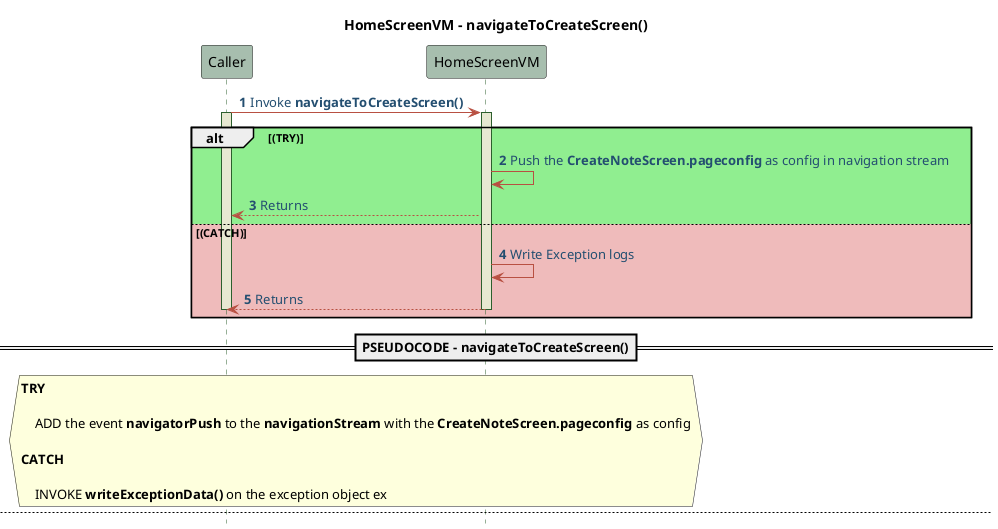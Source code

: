 @startuml HomeScreenVM - Sequence -Pseudo 
!define POSITIVERESPONSE 90EE90

!define NEGATIVEERESPONSE EFBBBB

!define NUETRALRESPONSE F2DC79

skinparam sequence{
    ParticipantBackgroundColor #A7BEAE

    LifeLineBackgroundColor #E7E8D1

    LifeLineBorderColor #2C5F2D

    ActorBackgroundColor #FC766AFF

    ActorBorderColor #FC766AFF

    ArrowColor #B85042

    ArrowFontColor #234E70

}

title HomeScreenVM - navigateToCreateScreen()
autonumber 1
hide footbox 
Caller -> HomeScreenVM : Invoke **navigateToCreateScreen()**
activate Caller 
activate HomeScreenVM 
alt #POSITIVERESPONSE (TRY)
HomeScreenVM -> HomeScreenVM :  Push the **CreateNoteScreen.pageconfig** as config in navigation stream
HomeScreenVM --> Caller : Returns 
else #NEGATIVEERESPONSE (CATCH)
HomeScreenVM -> HomeScreenVM : Write Exception logs
HomeScreenVM --> Caller : Returns 
deactivate Caller 
deactivate HomeScreenVM 
end 

==PSEUDOCODE - navigateToCreateScreen()== 
hnote across 
    **TRY**

        ADD the event **navigatorPush** to the **navigationStream** with the **CreateNoteScreen.pageconfig** as config
    
    **CATCH** 

        INVOKE **writeExceptionData()** on the exception object ex
end hnote 

newpage HomeScreenVM - navigateToRetrieveScreen()
autonumber 1
hide footbox 
Caller -> HomeScreenVM : Invoke **navigateToRetrieveScreen()**
activate Caller 
activate HomeScreenVM 
alt #POSITIVERESPONSE (TRY)
HomeScreenVM -> HomeScreenVM : Push the **RetrieveNoteScreen.pageconfig** as config in navigation stream
HomeScreenVM --> Caller : Returns
else #NEGATIVEERESPONSE (CATCH)
HomeScreenVM -> HomeScreenVM : Write Exception logs
HomeScreenVM --> Caller : Returns 
deactivate Caller 
deactivate HomeScreenVM 
end 

==PSEUDOCODE - navigateToRetrieveScreen()== 
hnote across 
    **TRY**

        ADD the event **navigatorPush** to the **navigationStream** with the **RetrieveNoteScreen.pageconfig** as config
    
    **CATCH** 

        INVOKE **writeExceptionData()** on the exception object ex
end hnote 